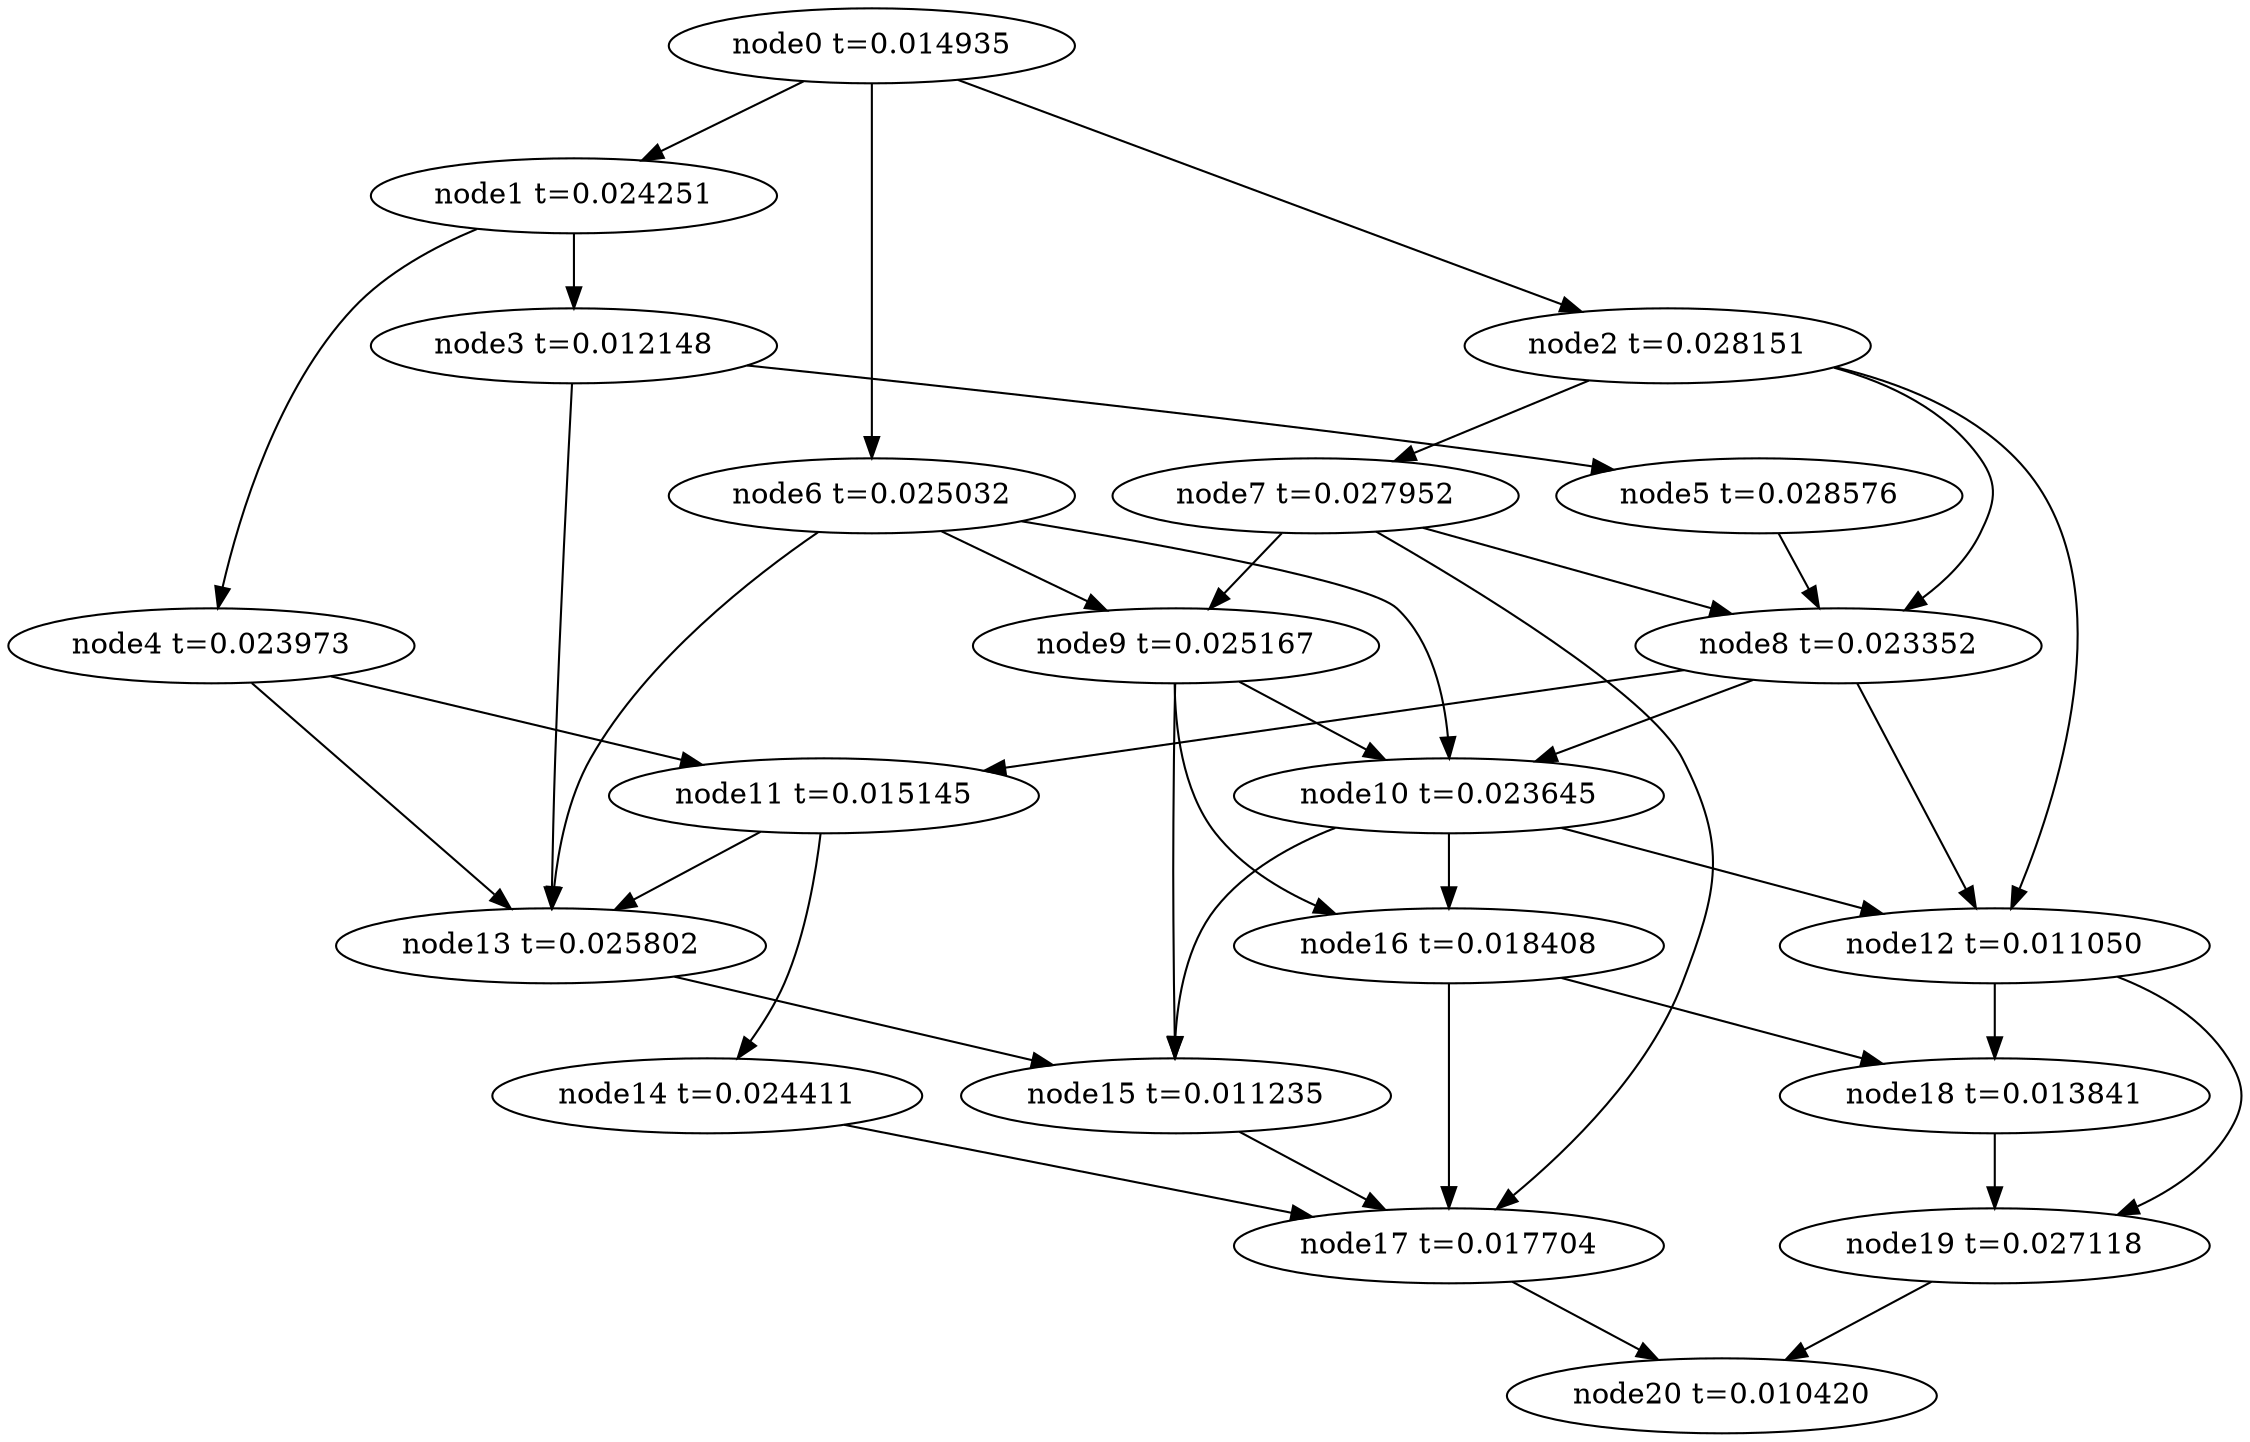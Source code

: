digraph g{
	node20[label="node20 t=0.010420"]
	node19 -> node20
	node19[label="node19 t=0.027118"];
	node18 -> node19
	node18[label="node18 t=0.013841"];
	node17 -> node20
	node17[label="node17 t=0.017704"];
	node16 -> node18
	node16 -> node17
	node16[label="node16 t=0.018408"];
	node15 -> node17
	node15[label="node15 t=0.011235"];
	node14 -> node17
	node14[label="node14 t=0.024411"];
	node13 -> node15
	node13[label="node13 t=0.025802"];
	node12 -> node19
	node12 -> node18
	node12[label="node12 t=0.011050"];
	node11 -> node14
	node11 -> node13
	node11[label="node11 t=0.015145"];
	node10 -> node16
	node10 -> node15
	node10 -> node12
	node10[label="node10 t=0.023645"];
	node9 -> node16
	node9 -> node15
	node9 -> node10
	node9[label="node9 t=0.025167"];
	node8 -> node12
	node8 -> node11
	node8 -> node10
	node8[label="node8 t=0.023352"];
	node7 -> node17
	node7 -> node9
	node7 -> node8
	node7[label="node7 t=0.027952"];
	node6 -> node13
	node6 -> node10
	node6 -> node9
	node6[label="node6 t=0.025032"];
	node5 -> node8
	node5[label="node5 t=0.028576"];
	node4 -> node13
	node4 -> node11
	node4[label="node4 t=0.023973"];
	node3 -> node13
	node3 -> node5
	node3[label="node3 t=0.012148"];
	node2 -> node12
	node2 -> node8
	node2 -> node7
	node2[label="node2 t=0.028151"];
	node1 -> node4
	node1 -> node3
	node1[label="node1 t=0.024251"];
	node0 -> node6
	node0 -> node2
	node0 -> node1
	node0[label="node0 t=0.014935"];
}
